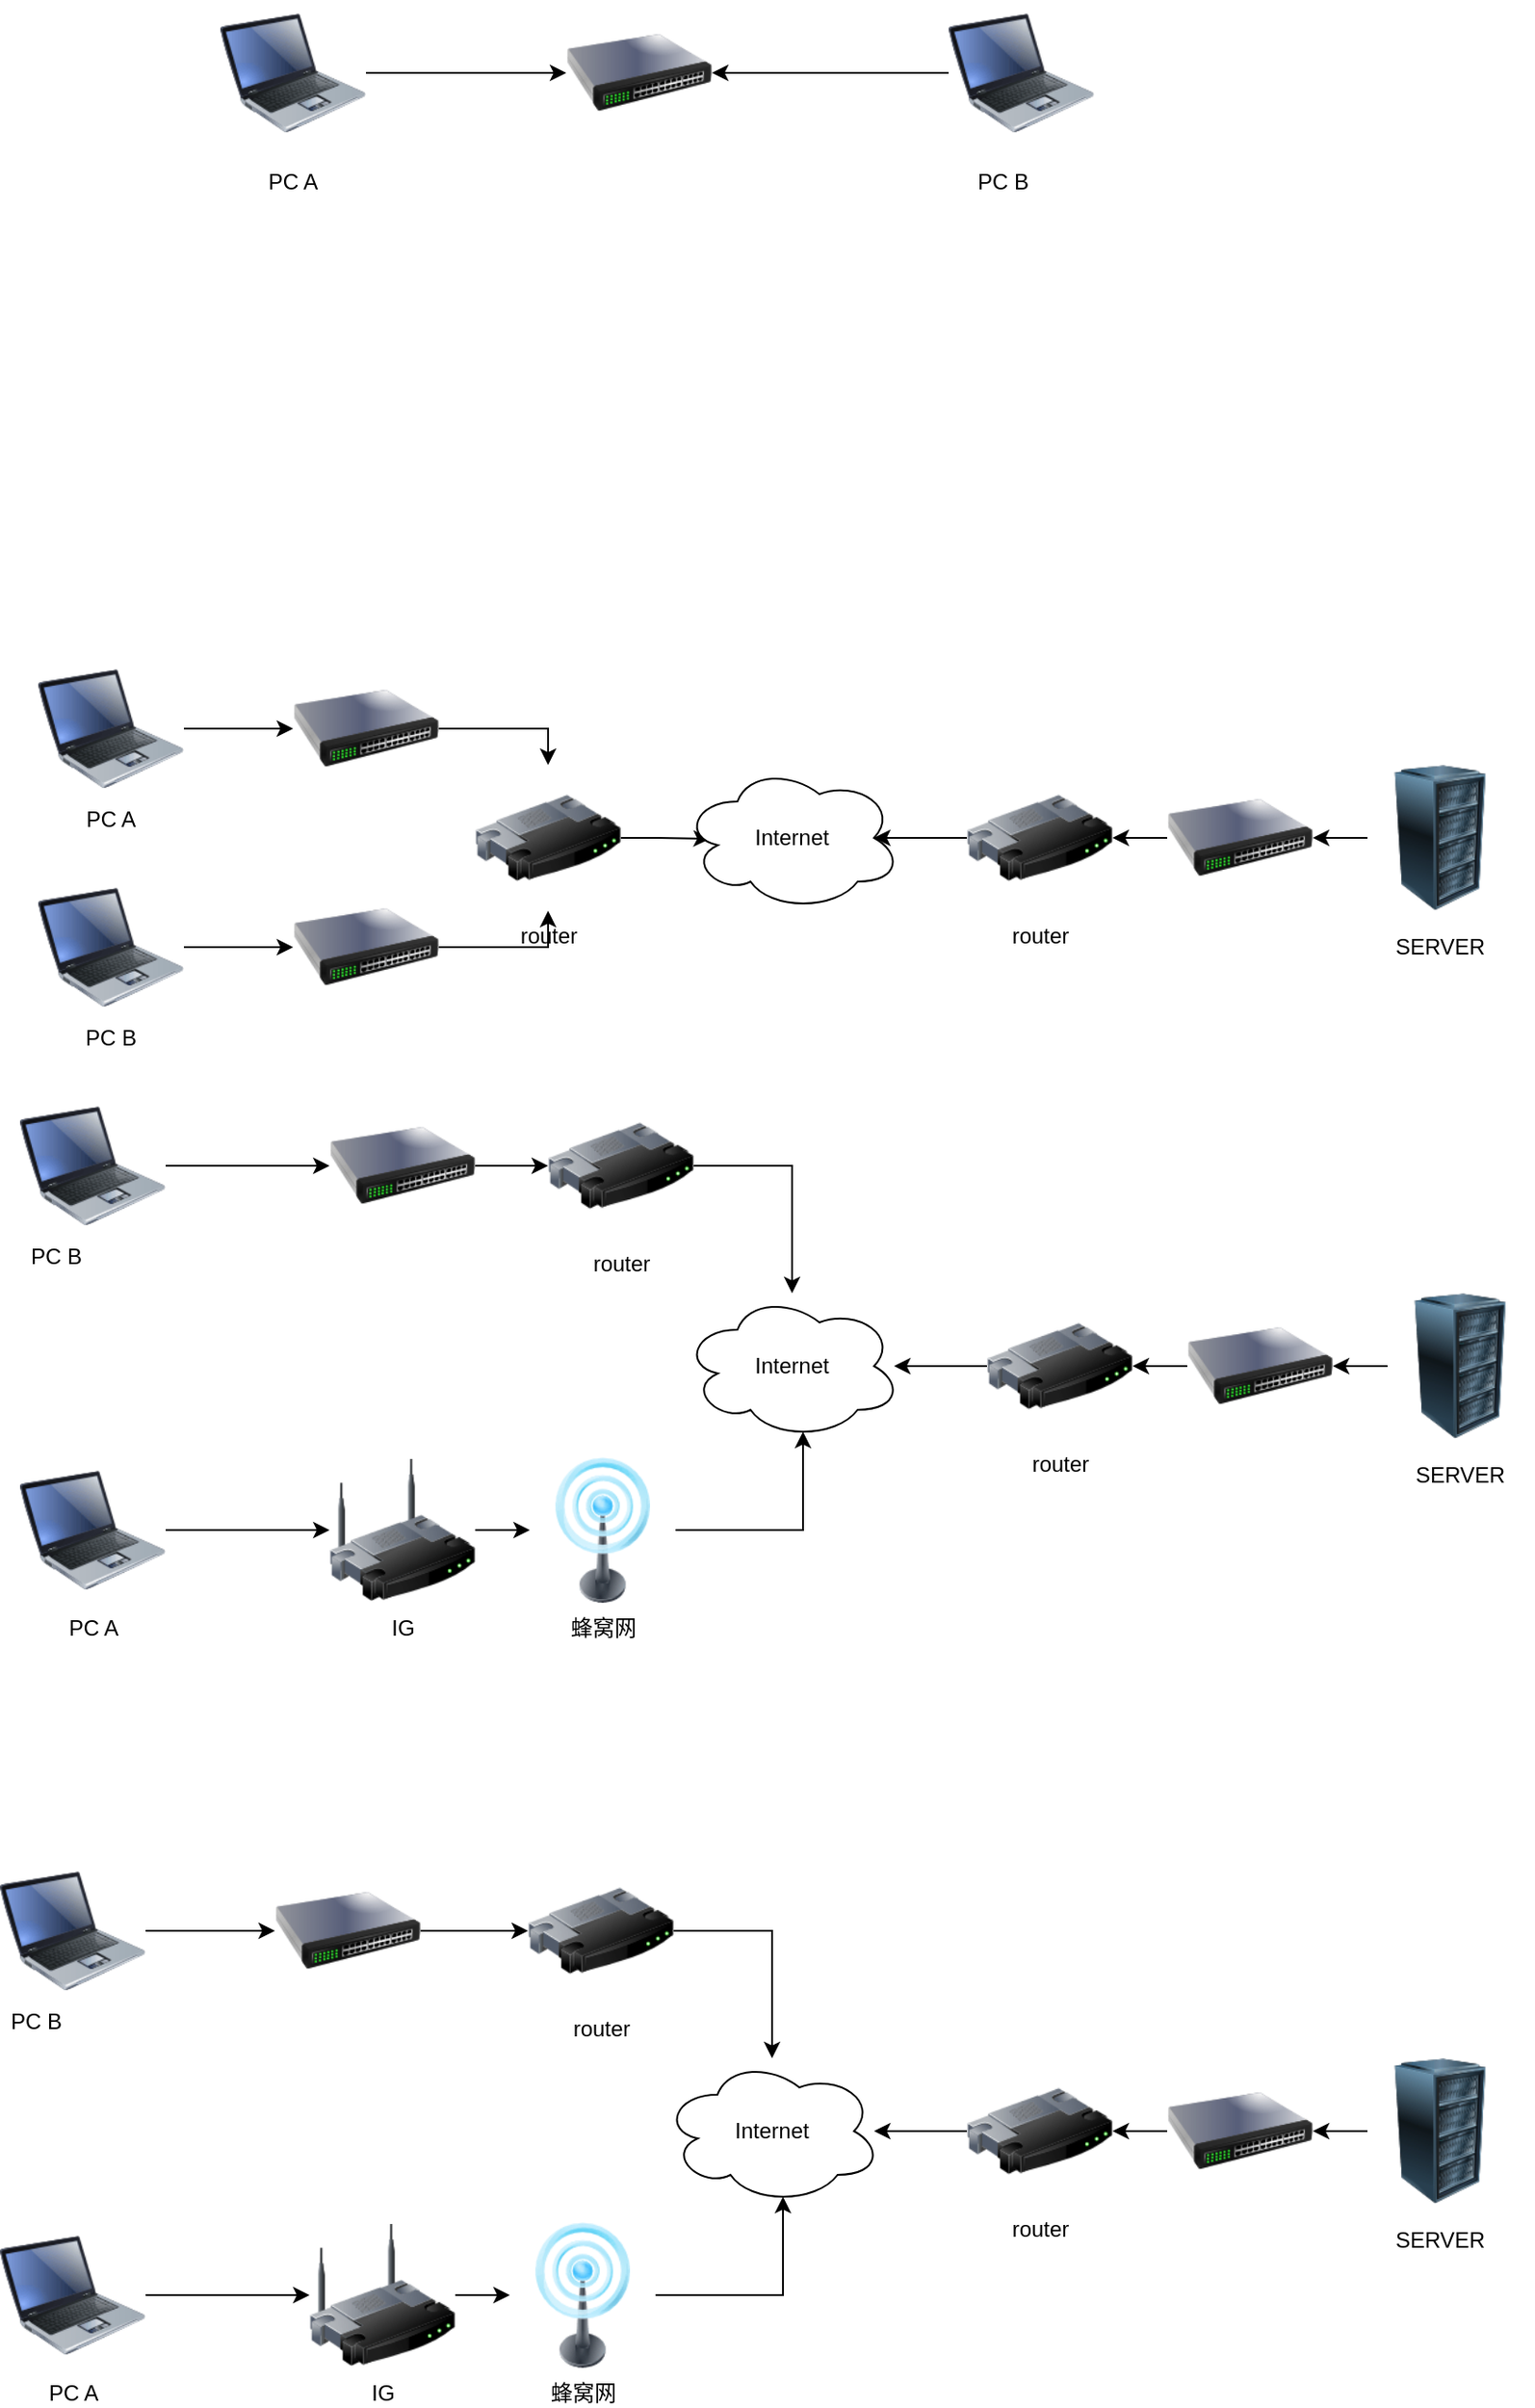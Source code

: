 <mxfile version="14.9.2" type="github">
  <diagram id="Cx-15JL2zKWaqFA2T4ne" name="Page-1">
    <mxGraphModel dx="2249" dy="762" grid="1" gridSize="10" guides="1" tooltips="1" connect="1" arrows="1" fold="1" page="1" pageScale="1" pageWidth="827" pageHeight="1169" math="0" shadow="0">
      <root>
        <mxCell id="0" />
        <mxCell id="1" parent="0" />
        <mxCell id="Rc-Sy5gbIiGkr07rkvQf-4" style="edgeStyle=orthogonalEdgeStyle;rounded=0;orthogonalLoop=1;jettySize=auto;html=1;" parent="1" source="Rc-Sy5gbIiGkr07rkvQf-1" target="Rc-Sy5gbIiGkr07rkvQf-2" edge="1">
          <mxGeometry relative="1" as="geometry" />
        </mxCell>
        <mxCell id="Rc-Sy5gbIiGkr07rkvQf-1" value="" style="image;html=1;image=img/lib/clip_art/computers/Laptop_128x128.png" parent="1" vertex="1">
          <mxGeometry x="100" y="330" width="80" height="80" as="geometry" />
        </mxCell>
        <mxCell id="Rc-Sy5gbIiGkr07rkvQf-2" value="" style="image;html=1;image=img/lib/clip_art/networking/Switch_128x128.png" parent="1" vertex="1">
          <mxGeometry x="290" y="330" width="80" height="80" as="geometry" />
        </mxCell>
        <mxCell id="Rc-Sy5gbIiGkr07rkvQf-5" style="edgeStyle=orthogonalEdgeStyle;rounded=0;orthogonalLoop=1;jettySize=auto;html=1;entryX=1;entryY=0.5;entryDx=0;entryDy=0;" parent="1" source="Rc-Sy5gbIiGkr07rkvQf-3" target="Rc-Sy5gbIiGkr07rkvQf-2" edge="1">
          <mxGeometry relative="1" as="geometry" />
        </mxCell>
        <mxCell id="Rc-Sy5gbIiGkr07rkvQf-3" value="" style="image;html=1;image=img/lib/clip_art/computers/Laptop_128x128.png" parent="1" vertex="1">
          <mxGeometry x="500" y="330" width="80" height="80" as="geometry" />
        </mxCell>
        <mxCell id="Rc-Sy5gbIiGkr07rkvQf-12" value="PC A" style="text;html=1;strokeColor=none;fillColor=none;align=center;verticalAlign=middle;whiteSpace=wrap;rounded=0;" parent="1" vertex="1">
          <mxGeometry x="120" y="420" width="40" height="20" as="geometry" />
        </mxCell>
        <mxCell id="Rc-Sy5gbIiGkr07rkvQf-13" value="PC B" style="text;html=1;strokeColor=none;fillColor=none;align=center;verticalAlign=middle;whiteSpace=wrap;rounded=0;" parent="1" vertex="1">
          <mxGeometry x="510" y="420" width="40" height="20" as="geometry" />
        </mxCell>
        <mxCell id="Wm1vTlOwnM-J17Qzts_6-1" style="edgeStyle=orthogonalEdgeStyle;rounded=0;orthogonalLoop=1;jettySize=auto;html=1;" parent="1" source="Rc-Sy5gbIiGkr07rkvQf-15" target="Rc-Sy5gbIiGkr07rkvQf-17" edge="1">
          <mxGeometry relative="1" as="geometry" />
        </mxCell>
        <mxCell id="Rc-Sy5gbIiGkr07rkvQf-15" value="" style="image;html=1;image=img/lib/clip_art/computers/Laptop_128x128.png" parent="1" vertex="1">
          <mxGeometry y="690" width="80" height="80" as="geometry" />
        </mxCell>
        <mxCell id="Wm1vTlOwnM-J17Qzts_6-4" style="edgeStyle=orthogonalEdgeStyle;rounded=0;orthogonalLoop=1;jettySize=auto;html=1;" parent="1" source="Rc-Sy5gbIiGkr07rkvQf-16" target="Wm1vTlOwnM-J17Qzts_6-2" edge="1">
          <mxGeometry relative="1" as="geometry" />
        </mxCell>
        <mxCell id="Rc-Sy5gbIiGkr07rkvQf-16" value="" style="image;html=1;image=img/lib/clip_art/computers/Laptop_128x128.png" parent="1" vertex="1">
          <mxGeometry y="810" width="80" height="80" as="geometry" />
        </mxCell>
        <mxCell id="Wm1vTlOwnM-J17Qzts_6-7" style="edgeStyle=orthogonalEdgeStyle;rounded=0;orthogonalLoop=1;jettySize=auto;html=1;entryX=0.5;entryY=0;entryDx=0;entryDy=0;" parent="1" source="Rc-Sy5gbIiGkr07rkvQf-17" target="Rc-Sy5gbIiGkr07rkvQf-18" edge="1">
          <mxGeometry relative="1" as="geometry" />
        </mxCell>
        <mxCell id="Rc-Sy5gbIiGkr07rkvQf-17" value="" style="image;html=1;image=img/lib/clip_art/networking/Switch_128x128.png" parent="1" vertex="1">
          <mxGeometry x="140" y="690" width="80" height="80" as="geometry" />
        </mxCell>
        <mxCell id="Rc-Sy5gbIiGkr07rkvQf-27" style="edgeStyle=orthogonalEdgeStyle;rounded=0;orthogonalLoop=1;jettySize=auto;html=1;entryX=0.124;entryY=0.507;entryDx=0;entryDy=0;entryPerimeter=0;" parent="1" source="Rc-Sy5gbIiGkr07rkvQf-18" target="Rc-Sy5gbIiGkr07rkvQf-25" edge="1">
          <mxGeometry relative="1" as="geometry" />
        </mxCell>
        <mxCell id="Rc-Sy5gbIiGkr07rkvQf-18" value="router" style="image;html=1;image=img/lib/clip_art/networking/Router_128x128.png" parent="1" vertex="1">
          <mxGeometry x="240" y="750" width="80" height="80" as="geometry" />
        </mxCell>
        <mxCell id="Rc-Sy5gbIiGkr07rkvQf-31" style="edgeStyle=orthogonalEdgeStyle;rounded=0;orthogonalLoop=1;jettySize=auto;html=1;" parent="1" source="Rc-Sy5gbIiGkr07rkvQf-19" target="Rc-Sy5gbIiGkr07rkvQf-29" edge="1">
          <mxGeometry relative="1" as="geometry" />
        </mxCell>
        <mxCell id="Rc-Sy5gbIiGkr07rkvQf-19" value="" style="image;html=1;image=img/lib/clip_art/computers/Server_Rack_128x128.png" parent="1" vertex="1">
          <mxGeometry x="730" y="750" width="80" height="80" as="geometry" />
        </mxCell>
        <mxCell id="Rc-Sy5gbIiGkr07rkvQf-25" value="Internet" style="ellipse;shape=cloud;whiteSpace=wrap;html=1;" parent="1" vertex="1">
          <mxGeometry x="354" y="750" width="120" height="80" as="geometry" />
        </mxCell>
        <mxCell id="Rc-Sy5gbIiGkr07rkvQf-32" style="edgeStyle=orthogonalEdgeStyle;rounded=0;orthogonalLoop=1;jettySize=auto;html=1;entryX=1;entryY=0.5;entryDx=0;entryDy=0;" parent="1" source="Rc-Sy5gbIiGkr07rkvQf-29" target="Rc-Sy5gbIiGkr07rkvQf-30" edge="1">
          <mxGeometry relative="1" as="geometry" />
        </mxCell>
        <mxCell id="Rc-Sy5gbIiGkr07rkvQf-29" value="" style="image;html=1;image=img/lib/clip_art/networking/Switch_128x128.png" parent="1" vertex="1">
          <mxGeometry x="620" y="750" width="80" height="80" as="geometry" />
        </mxCell>
        <mxCell id="Rc-Sy5gbIiGkr07rkvQf-33" style="edgeStyle=orthogonalEdgeStyle;rounded=0;orthogonalLoop=1;jettySize=auto;html=1;entryX=0.875;entryY=0.5;entryDx=0;entryDy=0;entryPerimeter=0;" parent="1" source="Rc-Sy5gbIiGkr07rkvQf-30" target="Rc-Sy5gbIiGkr07rkvQf-25" edge="1">
          <mxGeometry relative="1" as="geometry" />
        </mxCell>
        <mxCell id="Rc-Sy5gbIiGkr07rkvQf-30" value="router" style="image;html=1;image=img/lib/clip_art/networking/Router_128x128.png" parent="1" vertex="1">
          <mxGeometry x="510" y="750" width="80" height="80" as="geometry" />
        </mxCell>
        <mxCell id="Rc-Sy5gbIiGkr07rkvQf-34" value="PC A" style="text;html=1;strokeColor=none;fillColor=none;align=center;verticalAlign=middle;whiteSpace=wrap;rounded=0;" parent="1" vertex="1">
          <mxGeometry x="20" y="770" width="40" height="20" as="geometry" />
        </mxCell>
        <mxCell id="Rc-Sy5gbIiGkr07rkvQf-35" value="PC B" style="text;html=1;strokeColor=none;fillColor=none;align=center;verticalAlign=middle;whiteSpace=wrap;rounded=0;" parent="1" vertex="1">
          <mxGeometry x="20" y="890" width="40" height="20" as="geometry" />
        </mxCell>
        <mxCell id="Rc-Sy5gbIiGkr07rkvQf-36" value="SERVER" style="text;html=1;strokeColor=none;fillColor=none;align=center;verticalAlign=middle;whiteSpace=wrap;rounded=0;" parent="1" vertex="1">
          <mxGeometry x="750" y="840" width="40" height="20" as="geometry" />
        </mxCell>
        <mxCell id="Wm1vTlOwnM-J17Qzts_6-6" style="edgeStyle=orthogonalEdgeStyle;rounded=0;orthogonalLoop=1;jettySize=auto;html=1;entryX=0.5;entryY=1;entryDx=0;entryDy=0;" parent="1" source="Wm1vTlOwnM-J17Qzts_6-2" target="Rc-Sy5gbIiGkr07rkvQf-18" edge="1">
          <mxGeometry relative="1" as="geometry" />
        </mxCell>
        <mxCell id="Wm1vTlOwnM-J17Qzts_6-2" value="" style="image;html=1;image=img/lib/clip_art/networking/Switch_128x128.png" parent="1" vertex="1">
          <mxGeometry x="140" y="810" width="80" height="80" as="geometry" />
        </mxCell>
        <mxCell id="Wm1vTlOwnM-J17Qzts_6-10" style="edgeStyle=orthogonalEdgeStyle;rounded=0;orthogonalLoop=1;jettySize=auto;html=1;" parent="1" source="Wm1vTlOwnM-J17Qzts_6-11" target="Wm1vTlOwnM-J17Qzts_6-15" edge="1">
          <mxGeometry relative="1" as="geometry" />
        </mxCell>
        <mxCell id="Wm1vTlOwnM-J17Qzts_6-11" value="" style="image;html=1;image=img/lib/clip_art/computers/Laptop_128x128.png" parent="1" vertex="1">
          <mxGeometry x="-10" y="930" width="80" height="80" as="geometry" />
        </mxCell>
        <mxCell id="Wm1vTlOwnM-J17Qzts_6-31" style="edgeStyle=orthogonalEdgeStyle;rounded=0;orthogonalLoop=1;jettySize=auto;html=1;" parent="1" source="Wm1vTlOwnM-J17Qzts_6-13" target="Wm1vTlOwnM-J17Qzts_6-30" edge="1">
          <mxGeometry relative="1" as="geometry" />
        </mxCell>
        <mxCell id="Wm1vTlOwnM-J17Qzts_6-13" value="PC A" style="image;html=1;image=img/lib/clip_art/computers/Laptop_128x128.png" parent="1" vertex="1">
          <mxGeometry x="-10" y="1130" width="80" height="80" as="geometry" />
        </mxCell>
        <mxCell id="Wm1vTlOwnM-J17Qzts_6-32" style="edgeStyle=orthogonalEdgeStyle;rounded=0;orthogonalLoop=1;jettySize=auto;html=1;" parent="1" source="Wm1vTlOwnM-J17Qzts_6-15" target="Wm1vTlOwnM-J17Qzts_6-17" edge="1">
          <mxGeometry relative="1" as="geometry" />
        </mxCell>
        <mxCell id="Wm1vTlOwnM-J17Qzts_6-15" value="" style="image;html=1;image=img/lib/clip_art/networking/Switch_128x128.png" parent="1" vertex="1">
          <mxGeometry x="160" y="930" width="80" height="80" as="geometry" />
        </mxCell>
        <mxCell id="Wm1vTlOwnM-J17Qzts_6-35" style="edgeStyle=orthogonalEdgeStyle;rounded=0;orthogonalLoop=1;jettySize=auto;html=1;exitX=1;exitY=0.5;exitDx=0;exitDy=0;" parent="1" source="Wm1vTlOwnM-J17Qzts_6-17" target="Wm1vTlOwnM-J17Qzts_6-20" edge="1">
          <mxGeometry relative="1" as="geometry" />
        </mxCell>
        <mxCell id="Wm1vTlOwnM-J17Qzts_6-17" value="router" style="image;html=1;image=img/lib/clip_art/networking/Router_128x128.png" parent="1" vertex="1">
          <mxGeometry x="280" y="930" width="80" height="80" as="geometry" />
        </mxCell>
        <mxCell id="Wm1vTlOwnM-J17Qzts_6-18" style="edgeStyle=orthogonalEdgeStyle;rounded=0;orthogonalLoop=1;jettySize=auto;html=1;" parent="1" source="Wm1vTlOwnM-J17Qzts_6-19" target="Wm1vTlOwnM-J17Qzts_6-22" edge="1">
          <mxGeometry relative="1" as="geometry" />
        </mxCell>
        <mxCell id="Wm1vTlOwnM-J17Qzts_6-19" value="" style="image;html=1;image=img/lib/clip_art/computers/Server_Rack_128x128.png" parent="1" vertex="1">
          <mxGeometry x="741" y="1040" width="80" height="80" as="geometry" />
        </mxCell>
        <mxCell id="Wm1vTlOwnM-J17Qzts_6-20" value="Internet" style="ellipse;shape=cloud;whiteSpace=wrap;html=1;" parent="1" vertex="1">
          <mxGeometry x="354" y="1040" width="120" height="80" as="geometry" />
        </mxCell>
        <mxCell id="Wm1vTlOwnM-J17Qzts_6-21" style="edgeStyle=orthogonalEdgeStyle;rounded=0;orthogonalLoop=1;jettySize=auto;html=1;entryX=1;entryY=0.5;entryDx=0;entryDy=0;" parent="1" source="Wm1vTlOwnM-J17Qzts_6-22" target="Wm1vTlOwnM-J17Qzts_6-24" edge="1">
          <mxGeometry relative="1" as="geometry" />
        </mxCell>
        <mxCell id="Wm1vTlOwnM-J17Qzts_6-22" value="" style="image;html=1;image=img/lib/clip_art/networking/Switch_128x128.png" parent="1" vertex="1">
          <mxGeometry x="631" y="1040" width="80" height="80" as="geometry" />
        </mxCell>
        <mxCell id="Wm1vTlOwnM-J17Qzts_6-23" style="edgeStyle=orthogonalEdgeStyle;rounded=0;orthogonalLoop=1;jettySize=auto;html=1;entryX=0.875;entryY=0.5;entryDx=0;entryDy=0;entryPerimeter=0;" parent="1" source="Wm1vTlOwnM-J17Qzts_6-24" edge="1">
          <mxGeometry relative="1" as="geometry">
            <mxPoint x="470" y="1080" as="targetPoint" />
          </mxGeometry>
        </mxCell>
        <mxCell id="Wm1vTlOwnM-J17Qzts_6-24" value="router" style="image;html=1;image=img/lib/clip_art/networking/Router_128x128.png" parent="1" vertex="1">
          <mxGeometry x="521" y="1040" width="80" height="80" as="geometry" />
        </mxCell>
        <mxCell id="Wm1vTlOwnM-J17Qzts_6-25" value="PC B" style="text;html=1;strokeColor=none;fillColor=none;align=center;verticalAlign=middle;whiteSpace=wrap;rounded=0;" parent="1" vertex="1">
          <mxGeometry x="-10" y="1010" width="40" height="20" as="geometry" />
        </mxCell>
        <mxCell id="Wm1vTlOwnM-J17Qzts_6-27" value="SERVER" style="text;html=1;strokeColor=none;fillColor=none;align=center;verticalAlign=middle;whiteSpace=wrap;rounded=0;" parent="1" vertex="1">
          <mxGeometry x="761" y="1130" width="40" height="20" as="geometry" />
        </mxCell>
        <mxCell id="Wm1vTlOwnM-J17Qzts_6-38" style="edgeStyle=orthogonalEdgeStyle;rounded=0;orthogonalLoop=1;jettySize=auto;html=1;" parent="1" source="Wm1vTlOwnM-J17Qzts_6-30" target="Wm1vTlOwnM-J17Qzts_6-36" edge="1">
          <mxGeometry relative="1" as="geometry" />
        </mxCell>
        <mxCell id="Wm1vTlOwnM-J17Qzts_6-30" value="IG" style="image;html=1;image=img/lib/clip_art/networking/Wireless_Router_128x128.png" parent="1" vertex="1">
          <mxGeometry x="160" y="1130" width="80" height="80" as="geometry" />
        </mxCell>
        <mxCell id="Wm1vTlOwnM-J17Qzts_6-37" style="edgeStyle=orthogonalEdgeStyle;rounded=0;orthogonalLoop=1;jettySize=auto;html=1;entryX=0.55;entryY=0.95;entryDx=0;entryDy=0;entryPerimeter=0;" parent="1" source="Wm1vTlOwnM-J17Qzts_6-36" target="Wm1vTlOwnM-J17Qzts_6-20" edge="1">
          <mxGeometry relative="1" as="geometry">
            <mxPoint x="420" y="1130" as="targetPoint" />
          </mxGeometry>
        </mxCell>
        <mxCell id="Wm1vTlOwnM-J17Qzts_6-36" value="蜂窝网" style="image;html=1;image=img/lib/clip_art/telecommunication/Signal_tower_on_128x128.png" parent="1" vertex="1">
          <mxGeometry x="270" y="1130" width="80" height="80" as="geometry" />
        </mxCell>
        <mxCell id="Ny7dMvtGeQPWkQZPzQxJ-1" style="edgeStyle=orthogonalEdgeStyle;rounded=0;orthogonalLoop=1;jettySize=auto;html=1;" edge="1" parent="1" source="Ny7dMvtGeQPWkQZPzQxJ-2" target="Ny7dMvtGeQPWkQZPzQxJ-6">
          <mxGeometry relative="1" as="geometry" />
        </mxCell>
        <mxCell id="Ny7dMvtGeQPWkQZPzQxJ-2" value="" style="image;html=1;image=img/lib/clip_art/computers/Laptop_128x128.png" vertex="1" parent="1">
          <mxGeometry x="-21" y="1350" width="80" height="80" as="geometry" />
        </mxCell>
        <mxCell id="Ny7dMvtGeQPWkQZPzQxJ-3" style="edgeStyle=orthogonalEdgeStyle;rounded=0;orthogonalLoop=1;jettySize=auto;html=1;" edge="1" parent="1" source="Ny7dMvtGeQPWkQZPzQxJ-4" target="Ny7dMvtGeQPWkQZPzQxJ-19">
          <mxGeometry relative="1" as="geometry" />
        </mxCell>
        <mxCell id="Ny7dMvtGeQPWkQZPzQxJ-4" value="PC A" style="image;html=1;image=img/lib/clip_art/computers/Laptop_128x128.png" vertex="1" parent="1">
          <mxGeometry x="-21" y="1550" width="80" height="80" as="geometry" />
        </mxCell>
        <mxCell id="Ny7dMvtGeQPWkQZPzQxJ-5" style="edgeStyle=orthogonalEdgeStyle;rounded=0;orthogonalLoop=1;jettySize=auto;html=1;" edge="1" parent="1" source="Ny7dMvtGeQPWkQZPzQxJ-6" target="Ny7dMvtGeQPWkQZPzQxJ-8">
          <mxGeometry relative="1" as="geometry" />
        </mxCell>
        <mxCell id="Ny7dMvtGeQPWkQZPzQxJ-6" value="" style="image;html=1;image=img/lib/clip_art/networking/Switch_128x128.png" vertex="1" parent="1">
          <mxGeometry x="130" y="1350" width="80" height="80" as="geometry" />
        </mxCell>
        <mxCell id="Ny7dMvtGeQPWkQZPzQxJ-7" style="edgeStyle=orthogonalEdgeStyle;rounded=0;orthogonalLoop=1;jettySize=auto;html=1;exitX=1;exitY=0.5;exitDx=0;exitDy=0;" edge="1" parent="1" source="Ny7dMvtGeQPWkQZPzQxJ-8" target="Ny7dMvtGeQPWkQZPzQxJ-11">
          <mxGeometry relative="1" as="geometry" />
        </mxCell>
        <mxCell id="Ny7dMvtGeQPWkQZPzQxJ-8" value="router" style="image;html=1;image=img/lib/clip_art/networking/Router_128x128.png" vertex="1" parent="1">
          <mxGeometry x="269" y="1350" width="80" height="80" as="geometry" />
        </mxCell>
        <mxCell id="Ny7dMvtGeQPWkQZPzQxJ-9" style="edgeStyle=orthogonalEdgeStyle;rounded=0;orthogonalLoop=1;jettySize=auto;html=1;" edge="1" parent="1" source="Ny7dMvtGeQPWkQZPzQxJ-10" target="Ny7dMvtGeQPWkQZPzQxJ-13">
          <mxGeometry relative="1" as="geometry" />
        </mxCell>
        <mxCell id="Ny7dMvtGeQPWkQZPzQxJ-10" value="" style="image;html=1;image=img/lib/clip_art/computers/Server_Rack_128x128.png" vertex="1" parent="1">
          <mxGeometry x="730" y="1460" width="80" height="80" as="geometry" />
        </mxCell>
        <mxCell id="Ny7dMvtGeQPWkQZPzQxJ-11" value="Internet" style="ellipse;shape=cloud;whiteSpace=wrap;html=1;" vertex="1" parent="1">
          <mxGeometry x="343" y="1460" width="120" height="80" as="geometry" />
        </mxCell>
        <mxCell id="Ny7dMvtGeQPWkQZPzQxJ-12" style="edgeStyle=orthogonalEdgeStyle;rounded=0;orthogonalLoop=1;jettySize=auto;html=1;entryX=1;entryY=0.5;entryDx=0;entryDy=0;" edge="1" parent="1" source="Ny7dMvtGeQPWkQZPzQxJ-13" target="Ny7dMvtGeQPWkQZPzQxJ-15">
          <mxGeometry relative="1" as="geometry" />
        </mxCell>
        <mxCell id="Ny7dMvtGeQPWkQZPzQxJ-13" value="" style="image;html=1;image=img/lib/clip_art/networking/Switch_128x128.png" vertex="1" parent="1">
          <mxGeometry x="620" y="1460" width="80" height="80" as="geometry" />
        </mxCell>
        <mxCell id="Ny7dMvtGeQPWkQZPzQxJ-14" style="edgeStyle=orthogonalEdgeStyle;rounded=0;orthogonalLoop=1;jettySize=auto;html=1;entryX=0.875;entryY=0.5;entryDx=0;entryDy=0;entryPerimeter=0;" edge="1" parent="1" source="Ny7dMvtGeQPWkQZPzQxJ-15">
          <mxGeometry relative="1" as="geometry">
            <mxPoint x="459" y="1500" as="targetPoint" />
          </mxGeometry>
        </mxCell>
        <mxCell id="Ny7dMvtGeQPWkQZPzQxJ-15" value="router" style="image;html=1;image=img/lib/clip_art/networking/Router_128x128.png" vertex="1" parent="1">
          <mxGeometry x="510" y="1460" width="80" height="80" as="geometry" />
        </mxCell>
        <mxCell id="Ny7dMvtGeQPWkQZPzQxJ-16" value="PC B" style="text;html=1;strokeColor=none;fillColor=none;align=center;verticalAlign=middle;whiteSpace=wrap;rounded=0;" vertex="1" parent="1">
          <mxGeometry x="-21" y="1430" width="40" height="20" as="geometry" />
        </mxCell>
        <mxCell id="Ny7dMvtGeQPWkQZPzQxJ-17" value="SERVER" style="text;html=1;strokeColor=none;fillColor=none;align=center;verticalAlign=middle;whiteSpace=wrap;rounded=0;" vertex="1" parent="1">
          <mxGeometry x="750" y="1550" width="40" height="20" as="geometry" />
        </mxCell>
        <mxCell id="Ny7dMvtGeQPWkQZPzQxJ-18" style="edgeStyle=orthogonalEdgeStyle;rounded=0;orthogonalLoop=1;jettySize=auto;html=1;" edge="1" parent="1" source="Ny7dMvtGeQPWkQZPzQxJ-19" target="Ny7dMvtGeQPWkQZPzQxJ-21">
          <mxGeometry relative="1" as="geometry" />
        </mxCell>
        <mxCell id="Ny7dMvtGeQPWkQZPzQxJ-19" value="IG" style="image;html=1;image=img/lib/clip_art/networking/Wireless_Router_128x128.png" vertex="1" parent="1">
          <mxGeometry x="149" y="1550" width="80" height="80" as="geometry" />
        </mxCell>
        <mxCell id="Ny7dMvtGeQPWkQZPzQxJ-20" style="edgeStyle=orthogonalEdgeStyle;rounded=0;orthogonalLoop=1;jettySize=auto;html=1;entryX=0.55;entryY=0.95;entryDx=0;entryDy=0;entryPerimeter=0;" edge="1" parent="1" source="Ny7dMvtGeQPWkQZPzQxJ-21" target="Ny7dMvtGeQPWkQZPzQxJ-11">
          <mxGeometry relative="1" as="geometry">
            <mxPoint x="409" y="1550" as="targetPoint" />
          </mxGeometry>
        </mxCell>
        <mxCell id="Ny7dMvtGeQPWkQZPzQxJ-21" value="蜂窝网" style="image;html=1;image=img/lib/clip_art/telecommunication/Signal_tower_on_128x128.png" vertex="1" parent="1">
          <mxGeometry x="259" y="1550" width="80" height="80" as="geometry" />
        </mxCell>
      </root>
    </mxGraphModel>
  </diagram>
</mxfile>
